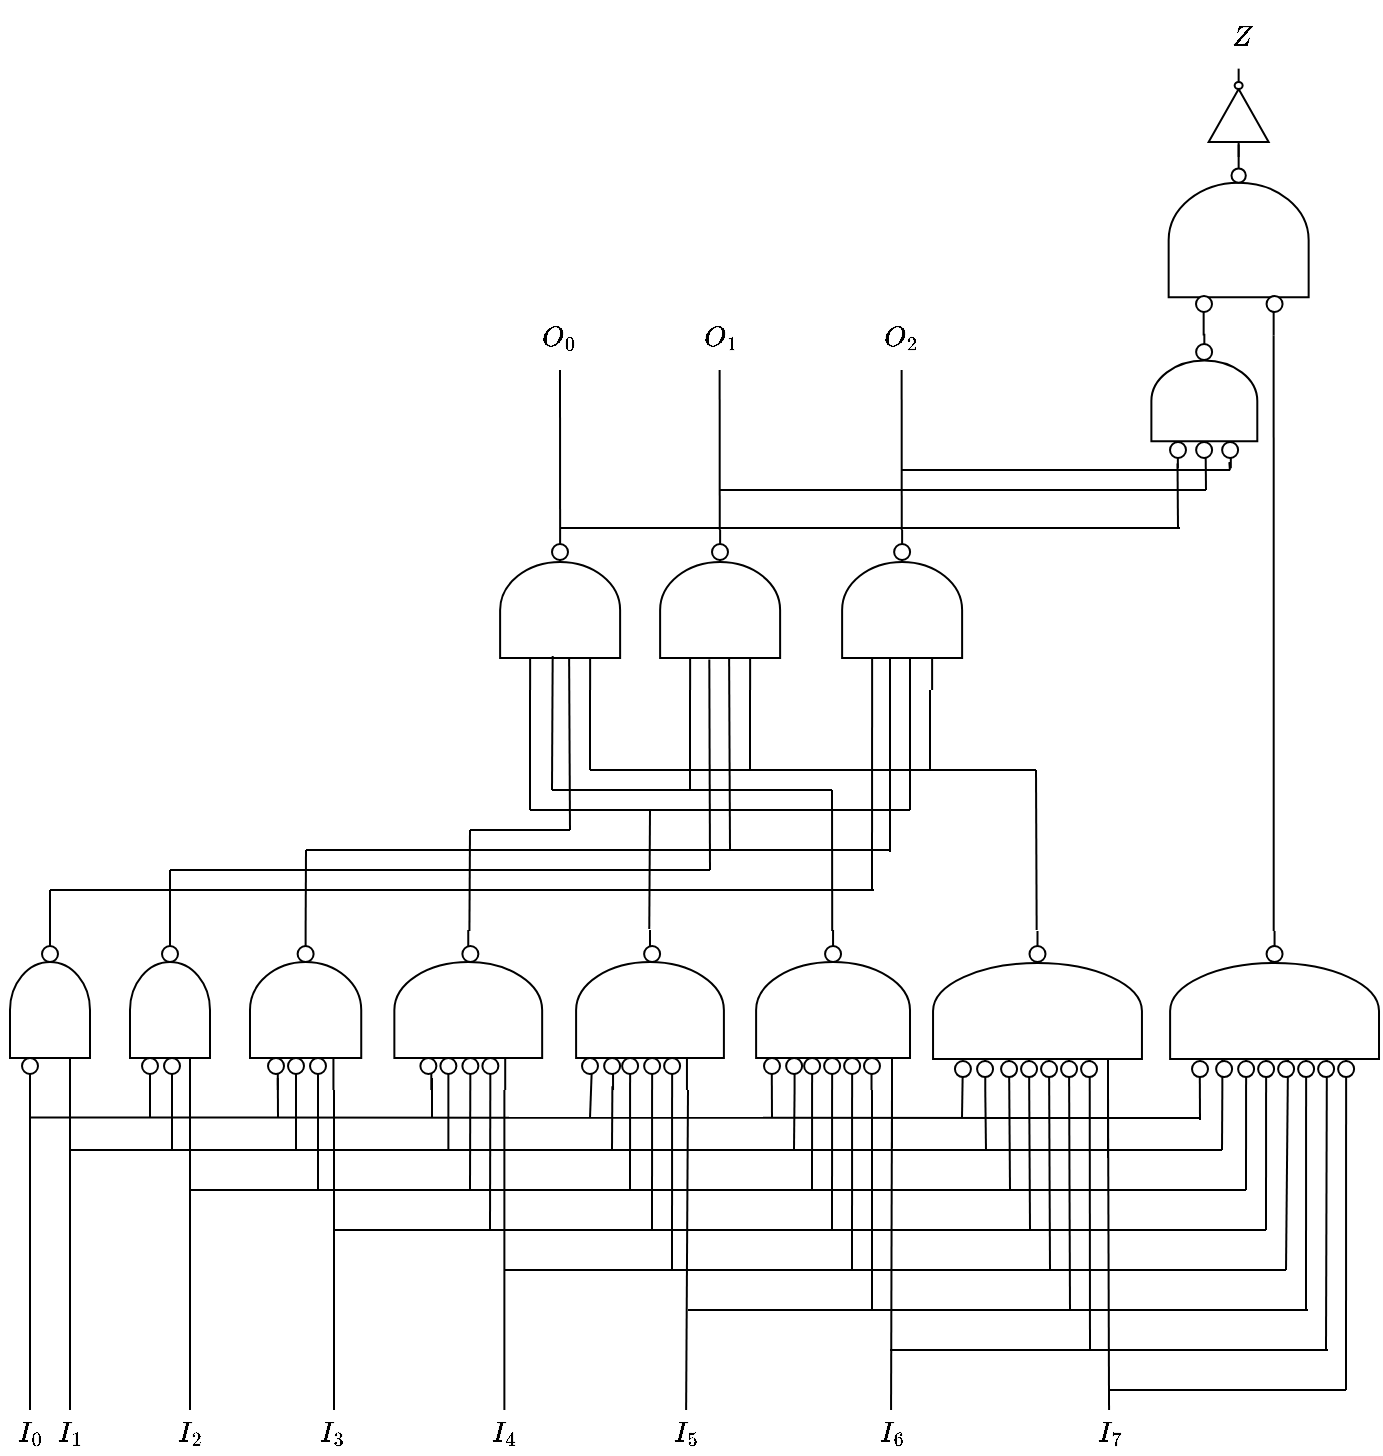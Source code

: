 <mxfile version="14.5.1" type="device"><diagram id="OCKm4vfuc3ZCcazz_TsT" name="Page-1"><mxGraphModel dx="1483" dy="867" grid="1" gridSize="10" guides="1" tooltips="1" connect="1" arrows="1" fold="1" page="1" pageScale="1" pageWidth="827" pageHeight="1169" math="1" shadow="0"><root><mxCell id="0"/><mxCell id="1" parent="0"/><mxCell id="G1hMqj4eUjtWx6aGF6_Q-2" value="" style="verticalLabelPosition=bottom;shadow=0;dashed=0;align=center;html=1;verticalAlign=top;shape=mxgraph.electrical.logic_gates.logic_gate;operation=and;fontSize=24;rotation=-90;" vertex="1" parent="1"><mxGeometry x="20" y="500" width="80" height="40" as="geometry"/></mxCell><mxCell id="G1hMqj4eUjtWx6aGF6_Q-3" value="" style="verticalLabelPosition=bottom;shadow=0;dashed=0;align=center;html=1;verticalAlign=top;shape=mxgraph.electrical.logic_gates.inverting_contact;fontSize=24;" vertex="1" parent="1"><mxGeometry x="45" y="543" width="10" height="10" as="geometry"/></mxCell><mxCell id="G1hMqj4eUjtWx6aGF6_Q-5" value="" style="verticalLabelPosition=bottom;shadow=0;dashed=0;align=center;html=1;verticalAlign=top;shape=mxgraph.electrical.logic_gates.logic_gate;operation=and;fontSize=24;rotation=-90;" vertex="1" parent="1"><mxGeometry x="80" y="500" width="80" height="40" as="geometry"/></mxCell><mxCell id="G1hMqj4eUjtWx6aGF6_Q-6" value="" style="verticalLabelPosition=bottom;shadow=0;dashed=0;align=center;html=1;verticalAlign=top;shape=mxgraph.electrical.logic_gates.inverting_contact;fontSize=24;" vertex="1" parent="1"><mxGeometry x="105" y="543" width="10" height="10" as="geometry"/></mxCell><mxCell id="G1hMqj4eUjtWx6aGF6_Q-9" value="" style="verticalLabelPosition=bottom;shadow=0;dashed=0;align=center;html=1;verticalAlign=top;shape=mxgraph.electrical.logic_gates.logic_gate;operation=and;fontSize=24;rotation=-90;" vertex="1" parent="1"><mxGeometry x="147.81" y="492.19" width="80" height="55.62" as="geometry"/></mxCell><mxCell id="G1hMqj4eUjtWx6aGF6_Q-10" value="" style="verticalLabelPosition=bottom;shadow=0;dashed=0;align=center;html=1;verticalAlign=top;shape=mxgraph.electrical.logic_gates.inverting_contact;fontSize=24;" vertex="1" parent="1"><mxGeometry x="168" y="543" width="10" height="10" as="geometry"/></mxCell><mxCell id="G1hMqj4eUjtWx6aGF6_Q-11" value="" style="group" vertex="1" connectable="0" parent="1"><mxGeometry x="116" y="543" width="10" height="47" as="geometry"/></mxCell><mxCell id="G1hMqj4eUjtWx6aGF6_Q-7" value="" style="endArrow=none;html=1;fontSize=24;entryX=0.181;entryY=0.525;entryDx=0;entryDy=0;entryPerimeter=0;" edge="1" parent="G1hMqj4eUjtWx6aGF6_Q-11"><mxGeometry width="50" height="50" relative="1" as="geometry"><mxPoint x="5" y="47" as="sourcePoint"/><mxPoint x="5.0" y="0.52" as="targetPoint"/></mxGeometry></mxCell><mxCell id="G1hMqj4eUjtWx6aGF6_Q-8" value="" style="verticalLabelPosition=bottom;shadow=0;dashed=0;align=center;html=1;verticalAlign=top;shape=mxgraph.electrical.logic_gates.inverting_contact;fontSize=24;" vertex="1" parent="G1hMqj4eUjtWx6aGF6_Q-11"><mxGeometry width="10" height="10" as="geometry"/></mxCell><mxCell id="G1hMqj4eUjtWx6aGF6_Q-12" value="" style="group" vertex="1" connectable="0" parent="1"><mxGeometry x="178" y="543" width="10" height="47" as="geometry"/></mxCell><mxCell id="G1hMqj4eUjtWx6aGF6_Q-13" value="" style="endArrow=none;html=1;fontSize=24;entryX=0.181;entryY=0.525;entryDx=0;entryDy=0;entryPerimeter=0;" edge="1" parent="G1hMqj4eUjtWx6aGF6_Q-12"><mxGeometry width="50" height="50" relative="1" as="geometry"><mxPoint x="5" y="47" as="sourcePoint"/><mxPoint x="5.0" y="0.52" as="targetPoint"/></mxGeometry></mxCell><mxCell id="G1hMqj4eUjtWx6aGF6_Q-14" value="" style="verticalLabelPosition=bottom;shadow=0;dashed=0;align=center;html=1;verticalAlign=top;shape=mxgraph.electrical.logic_gates.inverting_contact;fontSize=24;" vertex="1" parent="G1hMqj4eUjtWx6aGF6_Q-12"><mxGeometry width="10" height="10" as="geometry"/></mxCell><mxCell id="G1hMqj4eUjtWx6aGF6_Q-18" value="" style="verticalLabelPosition=bottom;shadow=0;dashed=0;align=center;html=1;verticalAlign=top;shape=mxgraph.electrical.logic_gates.logic_gate;operation=and;fontSize=24;rotation=-90;" vertex="1" parent="1"><mxGeometry x="229.13" y="483.05" width="80" height="73.9" as="geometry"/></mxCell><mxCell id="G1hMqj4eUjtWx6aGF6_Q-19" value="" style="verticalLabelPosition=bottom;shadow=0;dashed=0;align=center;html=1;verticalAlign=top;shape=mxgraph.electrical.logic_gates.inverting_contact;fontSize=24;" vertex="1" parent="1"><mxGeometry x="244.19" y="543" width="10" height="10" as="geometry"/></mxCell><mxCell id="G1hMqj4eUjtWx6aGF6_Q-20" value="" style="group" vertex="1" connectable="0" parent="1"><mxGeometry x="254.19" y="543" width="10" height="47" as="geometry"/></mxCell><mxCell id="G1hMqj4eUjtWx6aGF6_Q-21" value="" style="endArrow=none;html=1;fontSize=24;entryX=0.181;entryY=0.525;entryDx=0;entryDy=0;entryPerimeter=0;" edge="1" parent="G1hMqj4eUjtWx6aGF6_Q-20"><mxGeometry width="50" height="50" relative="1" as="geometry"><mxPoint x="5" y="47" as="sourcePoint"/><mxPoint x="5.0" y="0.52" as="targetPoint"/></mxGeometry></mxCell><mxCell id="G1hMqj4eUjtWx6aGF6_Q-22" value="" style="verticalLabelPosition=bottom;shadow=0;dashed=0;align=center;html=1;verticalAlign=top;shape=mxgraph.electrical.logic_gates.inverting_contact;fontSize=24;" vertex="1" parent="G1hMqj4eUjtWx6aGF6_Q-20"><mxGeometry width="10" height="10" as="geometry"/></mxCell><mxCell id="G1hMqj4eUjtWx6aGF6_Q-29" value="" style="verticalLabelPosition=bottom;shadow=0;dashed=0;align=center;html=1;verticalAlign=top;shape=mxgraph.electrical.logic_gates.logic_gate;operation=and;fontSize=24;rotation=-90;" vertex="1" parent="1"><mxGeometry x="320" y="483.05" width="80" height="73.9" as="geometry"/></mxCell><mxCell id="G1hMqj4eUjtWx6aGF6_Q-30" value="" style="verticalLabelPosition=bottom;shadow=0;dashed=0;align=center;html=1;verticalAlign=top;shape=mxgraph.electrical.logic_gates.inverting_contact;fontSize=24;" vertex="1" parent="1"><mxGeometry x="336.06" y="543" width="10" height="10" as="geometry"/></mxCell><mxCell id="G1hMqj4eUjtWx6aGF6_Q-43" value="" style="verticalLabelPosition=bottom;shadow=0;dashed=0;align=center;html=1;verticalAlign=top;shape=mxgraph.electrical.logic_gates.logic_gate;operation=and;fontSize=24;rotation=-90;" vertex="1" parent="1"><mxGeometry x="411.53" y="481.52" width="80" height="76.95" as="geometry"/></mxCell><mxCell id="G1hMqj4eUjtWx6aGF6_Q-44" value="" style="verticalLabelPosition=bottom;shadow=0;dashed=0;align=center;html=1;verticalAlign=top;shape=mxgraph.electrical.logic_gates.inverting_contact;fontSize=24;" vertex="1" parent="1"><mxGeometry x="427.06" y="543" width="10" height="10" as="geometry"/></mxCell><mxCell id="G1hMqj4eUjtWx6aGF6_Q-57" value="" style="verticalLabelPosition=bottom;shadow=0;dashed=0;align=center;html=1;verticalAlign=top;shape=mxgraph.electrical.logic_gates.inverting_contact;fontSize=24;" vertex="1" parent="1"><mxGeometry x="466" y="543" width="10" height="10" as="geometry"/></mxCell><mxCell id="G1hMqj4eUjtWx6aGF6_Q-58" value="" style="endArrow=none;html=1;fontSize=24;entryX=0.181;entryY=0.883;entryDx=0;entryDy=0;entryPerimeter=0;" edge="1" parent="1"><mxGeometry width="50" height="50" relative="1" as="geometry"><mxPoint x="481" y="589" as="sourcePoint"/><mxPoint x="481.002" y="544.515" as="targetPoint"/></mxGeometry></mxCell><mxCell id="G1hMqj4eUjtWx6aGF6_Q-59" value="" style="verticalLabelPosition=bottom;shadow=0;dashed=0;align=center;html=1;verticalAlign=top;shape=mxgraph.electrical.logic_gates.logic_gate;operation=and;fontSize=24;rotation=-90;" vertex="1" parent="1"><mxGeometry x="513.75" y="468.3" width="80" height="104.45" as="geometry"/></mxCell><mxCell id="G1hMqj4eUjtWx6aGF6_Q-60" value="" style="verticalLabelPosition=bottom;shadow=0;dashed=0;align=center;html=1;verticalAlign=top;shape=mxgraph.electrical.logic_gates.inverting_contact;fontSize=24;" vertex="1" parent="1"><mxGeometry x="522.53" y="544.53" width="10" height="10" as="geometry"/></mxCell><mxCell id="G1hMqj4eUjtWx6aGF6_Q-78" value="" style="verticalLabelPosition=bottom;shadow=0;dashed=0;align=center;html=1;verticalAlign=top;shape=mxgraph.electrical.logic_gates.inverting_contact;fontSize=24;" vertex="1" parent="1"><mxGeometry x="574.53" y="544.53" width="10" height="10" as="geometry"/></mxCell><mxCell id="G1hMqj4eUjtWx6aGF6_Q-80" value="" style="endArrow=none;html=1;fontSize=24;" edge="1" parent="1"><mxGeometry width="50" height="50" relative="1" as="geometry"><mxPoint x="589" y="594" as="sourcePoint"/><mxPoint x="589" y="545" as="targetPoint"/></mxGeometry></mxCell><mxCell id="G1hMqj4eUjtWx6aGF6_Q-81" value="" style="verticalLabelPosition=bottom;shadow=0;dashed=0;align=center;html=1;verticalAlign=top;shape=mxgraph.electrical.logic_gates.logic_gate;operation=and;fontSize=24;rotation=-90;" vertex="1" parent="1"><mxGeometry x="632.28" y="468.3" width="80" height="104.45" as="geometry"/></mxCell><mxCell id="G1hMqj4eUjtWx6aGF6_Q-82" value="" style="verticalLabelPosition=bottom;shadow=0;dashed=0;align=center;html=1;verticalAlign=top;shape=mxgraph.electrical.logic_gates.inverting_contact;fontSize=24;" vertex="1" parent="1"><mxGeometry x="642.06" y="544.53" width="10" height="10" as="geometry"/></mxCell><mxCell id="G1hMqj4eUjtWx6aGF6_Q-98" value="" style="verticalLabelPosition=bottom;shadow=0;dashed=0;align=center;html=1;verticalAlign=top;shape=mxgraph.electrical.logic_gates.inverting_contact;fontSize=24;" vertex="1" parent="1"><mxGeometry x="693.06" y="544.53" width="10" height="10" as="geometry"/></mxCell><mxCell id="G1hMqj4eUjtWx6aGF6_Q-103" value="" style="endArrow=none;html=1;fontSize=24;entryX=0;entryY=0.25;entryDx=0;entryDy=0;entryPerimeter=0;" edge="1" parent="1" target="G1hMqj4eUjtWx6aGF6_Q-2"><mxGeometry width="50" height="50" relative="1" as="geometry"><mxPoint x="50" y="720" as="sourcePoint"/><mxPoint x="440" y="650" as="targetPoint"/></mxGeometry></mxCell><mxCell id="G1hMqj4eUjtWx6aGF6_Q-104" value="&lt;font style=&quot;font-size: 12px&quot;&gt;`I_0`&lt;/font&gt;" style="text;html=1;strokeColor=none;fillColor=none;align=center;verticalAlign=middle;whiteSpace=wrap;rounded=0;fontSize=24;" vertex="1" parent="1"><mxGeometry x="35" y="720" width="30" height="15" as="geometry"/></mxCell><mxCell id="G1hMqj4eUjtWx6aGF6_Q-110" value="" style="endArrow=none;html=1;fontSize=24;entryX=0;entryY=0.25;entryDx=0;entryDy=0;entryPerimeter=0;" edge="1" parent="1"><mxGeometry width="50" height="50" relative="1" as="geometry"><mxPoint x="70" y="720" as="sourcePoint"/><mxPoint x="70" y="560" as="targetPoint"/></mxGeometry></mxCell><mxCell id="G1hMqj4eUjtWx6aGF6_Q-111" value="&lt;font style=&quot;font-size: 12px&quot;&gt;`I_1`&lt;/font&gt;" style="text;html=1;strokeColor=none;fillColor=none;align=center;verticalAlign=middle;whiteSpace=wrap;rounded=0;fontSize=24;" vertex="1" parent="1"><mxGeometry x="55" y="720" width="30" height="15" as="geometry"/></mxCell><mxCell id="G1hMqj4eUjtWx6aGF6_Q-112" value="" style="endArrow=none;html=1;fontSize=24;entryX=0;entryY=0.25;entryDx=0;entryDy=0;entryPerimeter=0;" edge="1" parent="1"><mxGeometry width="50" height="50" relative="1" as="geometry"><mxPoint x="130" y="720" as="sourcePoint"/><mxPoint x="130" y="560" as="targetPoint"/></mxGeometry></mxCell><mxCell id="G1hMqj4eUjtWx6aGF6_Q-113" value="&lt;font style=&quot;font-size: 12px&quot;&gt;`I_2`&lt;/font&gt;" style="text;html=1;strokeColor=none;fillColor=none;align=center;verticalAlign=middle;whiteSpace=wrap;rounded=0;fontSize=24;" vertex="1" parent="1"><mxGeometry x="115" y="720" width="30" height="15" as="geometry"/></mxCell><mxCell id="G1hMqj4eUjtWx6aGF6_Q-114" value="" style="endArrow=none;html=1;fontSize=24;entryX=0;entryY=0.25;entryDx=0;entryDy=0;entryPerimeter=0;" edge="1" parent="1"><mxGeometry width="50" height="50" relative="1" as="geometry"><mxPoint x="202" y="720" as="sourcePoint"/><mxPoint x="202" y="560" as="targetPoint"/></mxGeometry></mxCell><mxCell id="G1hMqj4eUjtWx6aGF6_Q-115" value="&lt;font style=&quot;font-size: 12px&quot;&gt;`I_3`&lt;/font&gt;" style="text;html=1;strokeColor=none;fillColor=none;align=center;verticalAlign=middle;whiteSpace=wrap;rounded=0;fontSize=24;" vertex="1" parent="1"><mxGeometry x="186" y="720" width="30" height="15" as="geometry"/></mxCell><mxCell id="G1hMqj4eUjtWx6aGF6_Q-122" value="" style="endArrow=none;html=1;fontSize=24;entryX=0;entryY=0.25;entryDx=0;entryDy=0;entryPerimeter=0;" edge="1" parent="1"><mxGeometry width="50" height="50" relative="1" as="geometry"><mxPoint x="287.19" y="720" as="sourcePoint"/><mxPoint x="287.19" y="560" as="targetPoint"/></mxGeometry></mxCell><mxCell id="G1hMqj4eUjtWx6aGF6_Q-123" value="&lt;font style=&quot;font-size: 12px&quot;&gt;`I_4`&lt;/font&gt;" style="text;html=1;strokeColor=none;fillColor=none;align=center;verticalAlign=middle;whiteSpace=wrap;rounded=0;fontSize=24;" vertex="1" parent="1"><mxGeometry x="272.19" y="720" width="30" height="15" as="geometry"/></mxCell><mxCell id="G1hMqj4eUjtWx6aGF6_Q-126" value="" style="endArrow=none;html=1;fontSize=24;entryX=0;entryY=0.25;entryDx=0;entryDy=0;entryPerimeter=0;" edge="1" parent="1"><mxGeometry width="50" height="50" relative="1" as="geometry"><mxPoint x="378.06" y="720" as="sourcePoint"/><mxPoint x="379" y="560" as="targetPoint"/></mxGeometry></mxCell><mxCell id="G1hMqj4eUjtWx6aGF6_Q-127" value="&lt;font style=&quot;font-size: 12px&quot;&gt;`I_5`&lt;/font&gt;" style="text;html=1;strokeColor=none;fillColor=none;align=center;verticalAlign=middle;whiteSpace=wrap;rounded=0;fontSize=24;" vertex="1" parent="1"><mxGeometry x="363.06" y="720" width="30" height="15" as="geometry"/></mxCell><mxCell id="G1hMqj4eUjtWx6aGF6_Q-128" value="" style="endArrow=none;html=1;fontSize=24;entryX=0;entryY=0.25;entryDx=0;entryDy=0;entryPerimeter=0;" edge="1" parent="1"><mxGeometry width="50" height="50" relative="1" as="geometry"><mxPoint x="480.53" y="720" as="sourcePoint"/><mxPoint x="481" y="560" as="targetPoint"/></mxGeometry></mxCell><mxCell id="G1hMqj4eUjtWx6aGF6_Q-129" value="&lt;font style=&quot;font-size: 12px&quot;&gt;`I_6`&lt;/font&gt;" style="text;html=1;strokeColor=none;fillColor=none;align=center;verticalAlign=middle;whiteSpace=wrap;rounded=0;fontSize=24;" vertex="1" parent="1"><mxGeometry x="465.53" y="720" width="30" height="15" as="geometry"/></mxCell><mxCell id="G1hMqj4eUjtWx6aGF6_Q-130" value="" style="endArrow=none;html=1;fontSize=24;entryX=0;entryY=0.25;entryDx=0;entryDy=0;entryPerimeter=0;" edge="1" parent="1"><mxGeometry width="50" height="50" relative="1" as="geometry"><mxPoint x="589.53" y="720" as="sourcePoint"/><mxPoint x="589" y="560" as="targetPoint"/></mxGeometry></mxCell><mxCell id="G1hMqj4eUjtWx6aGF6_Q-131" value="&lt;font style=&quot;font-size: 12px&quot;&gt;`I_7`&lt;/font&gt;" style="text;html=1;strokeColor=none;fillColor=none;align=center;verticalAlign=middle;whiteSpace=wrap;rounded=0;fontSize=24;" vertex="1" parent="1"><mxGeometry x="574.53" y="720" width="30" height="15" as="geometry"/></mxCell><mxCell id="G1hMqj4eUjtWx6aGF6_Q-134" value="" style="endArrow=none;html=1;fontSize=24;" edge="1" parent="1"><mxGeometry width="50" height="50" relative="1" as="geometry"><mxPoint x="50" y="573.75" as="sourcePoint"/><mxPoint x="635" y="574" as="targetPoint"/></mxGeometry></mxCell><mxCell id="G1hMqj4eUjtWx6aGF6_Q-136" value="" style="endArrow=none;html=1;fontSize=24;entryX=0;entryY=0.25;entryDx=0;entryDy=0;entryPerimeter=0;" edge="1" parent="1"><mxGeometry width="50" height="50" relative="1" as="geometry"><mxPoint x="110" y="574" as="sourcePoint"/><mxPoint x="110" y="554" as="targetPoint"/></mxGeometry></mxCell><mxCell id="G1hMqj4eUjtWx6aGF6_Q-137" value="" style="endArrow=none;html=1;fontSize=24;entryX=0;entryY=0.25;entryDx=0;entryDy=0;entryPerimeter=0;" edge="1" parent="1"><mxGeometry width="50" height="50" relative="1" as="geometry"><mxPoint x="174" y="574" as="sourcePoint"/><mxPoint x="173.905" y="554" as="targetPoint"/></mxGeometry></mxCell><mxCell id="G1hMqj4eUjtWx6aGF6_Q-139" value="" style="endArrow=none;html=1;fontSize=24;" edge="1" parent="1"><mxGeometry width="50" height="50" relative="1" as="geometry"><mxPoint x="251" y="574" as="sourcePoint"/><mxPoint x="251" y="554" as="targetPoint"/></mxGeometry></mxCell><mxCell id="G1hMqj4eUjtWx6aGF6_Q-41" value="" style="endArrow=none;html=1;fontSize=24;entryX=0.611;entryY=0.206;entryDx=0;entryDy=0;entryPerimeter=0;" edge="1" parent="1"><mxGeometry x="325" y="527" width="50" height="50" as="geometry"><mxPoint x="330" y="574" as="sourcePoint"/><mxPoint x="331.11" y="544.06" as="targetPoint"/></mxGeometry></mxCell><mxCell id="G1hMqj4eUjtWx6aGF6_Q-42" value="" style="verticalLabelPosition=bottom;shadow=0;dashed=0;align=center;html=1;verticalAlign=top;shape=mxgraph.electrical.logic_gates.inverting_contact;fontSize=24;" vertex="1" parent="1"><mxGeometry x="325" y="543" width="10" height="10" as="geometry"/></mxCell><mxCell id="G1hMqj4eUjtWx6aGF6_Q-55" value="" style="endArrow=none;html=1;fontSize=24;entryX=0.489;entryY=0.806;entryDx=0;entryDy=0;entryPerimeter=0;" edge="1" parent="1" target="G1hMqj4eUjtWx6aGF6_Q-56"><mxGeometry x="416" y="537" width="50" height="50" as="geometry"><mxPoint x="421" y="574" as="sourcePoint"/><mxPoint x="421.0" y="537.52" as="targetPoint"/></mxGeometry></mxCell><mxCell id="G1hMqj4eUjtWx6aGF6_Q-56" value="" style="verticalLabelPosition=bottom;shadow=0;dashed=0;align=center;html=1;verticalAlign=top;shape=mxgraph.electrical.logic_gates.inverting_contact;fontSize=24;" vertex="1" parent="1"><mxGeometry x="416" y="543" width="10" height="10" as="geometry"/></mxCell><mxCell id="G1hMqj4eUjtWx6aGF6_Q-71" value="" style="endArrow=none;html=1;fontSize=24;" edge="1" parent="1"><mxGeometry x="511.47" y="538.53" width="50" height="50" as="geometry"><mxPoint x="516" y="574" as="sourcePoint"/><mxPoint x="516.393" y="548.53" as="targetPoint"/></mxGeometry></mxCell><mxCell id="G1hMqj4eUjtWx6aGF6_Q-72" value="" style="verticalLabelPosition=bottom;shadow=0;dashed=0;align=center;html=1;verticalAlign=top;shape=mxgraph.electrical.logic_gates.inverting_contact;fontSize=24;" vertex="1" parent="1"><mxGeometry x="511.47" y="544.53" width="10" height="10" as="geometry"/></mxCell><mxCell id="G1hMqj4eUjtWx6aGF6_Q-93" value="" style="endArrow=none;html=1;fontSize=24;entryX=0.489;entryY=0.897;entryDx=0;entryDy=0;entryPerimeter=0;" edge="1" parent="1"><mxGeometry x="630" y="539.53" width="50" height="50" as="geometry"><mxPoint x="635" y="575" as="sourcePoint"/><mxPoint x="634.89" y="548.5" as="targetPoint"/></mxGeometry></mxCell><mxCell id="G1hMqj4eUjtWx6aGF6_Q-94" value="" style="verticalLabelPosition=bottom;shadow=0;dashed=0;align=center;html=1;verticalAlign=top;shape=mxgraph.electrical.logic_gates.inverting_contact;fontSize=24;" vertex="1" parent="1"><mxGeometry x="630" y="544.53" width="10" height="10" as="geometry"/></mxCell><mxCell id="G1hMqj4eUjtWx6aGF6_Q-140" value="" style="endArrow=none;html=1;fontSize=24;" edge="1" parent="1"><mxGeometry width="50" height="50" relative="1" as="geometry"><mxPoint x="70" y="590" as="sourcePoint"/><mxPoint x="646" y="590" as="targetPoint"/></mxGeometry></mxCell><mxCell id="G1hMqj4eUjtWx6aGF6_Q-141" value="" style="endArrow=none;html=1;fontSize=24;entryX=0.023;entryY=0.259;entryDx=0;entryDy=0;entryPerimeter=0;" edge="1" parent="1"><mxGeometry width="50" height="50" relative="1" as="geometry"><mxPoint x="341" y="590" as="sourcePoint"/><mxPoint x="341.19" y="558.16" as="targetPoint"/></mxGeometry></mxCell><mxCell id="G1hMqj4eUjtWx6aGF6_Q-142" value="" style="endArrow=none;html=1;fontSize=24;entryX=0;entryY=0.25;entryDx=0;entryDy=0;entryPerimeter=0;" edge="1" parent="1" target="G1hMqj4eUjtWx6aGF6_Q-43"><mxGeometry width="50" height="50" relative="1" as="geometry"><mxPoint x="432" y="590" as="sourcePoint"/><mxPoint x="440" y="560" as="targetPoint"/></mxGeometry></mxCell><mxCell id="G1hMqj4eUjtWx6aGF6_Q-143" value="" style="endArrow=none;html=1;fontSize=24;entryX=0;entryY=0.25;entryDx=0;entryDy=0;entryPerimeter=0;" edge="1" parent="1" target="G1hMqj4eUjtWx6aGF6_Q-59"><mxGeometry width="50" height="50" relative="1" as="geometry"><mxPoint x="528" y="590" as="sourcePoint"/><mxPoint x="530" y="570" as="targetPoint"/></mxGeometry></mxCell><mxCell id="G1hMqj4eUjtWx6aGF6_Q-144" value="" style="endArrow=none;html=1;fontSize=24;entryX=0;entryY=0.25;entryDx=0;entryDy=0;entryPerimeter=0;" edge="1" parent="1" target="G1hMqj4eUjtWx6aGF6_Q-81"><mxGeometry width="50" height="50" relative="1" as="geometry"><mxPoint x="646" y="590" as="sourcePoint"/><mxPoint x="640" y="560" as="targetPoint"/></mxGeometry></mxCell><mxCell id="G1hMqj4eUjtWx6aGF6_Q-145" value="" style="endArrow=none;html=1;fontSize=24;" edge="1" parent="1"><mxGeometry width="50" height="50" relative="1" as="geometry"><mxPoint x="130" y="610" as="sourcePoint"/><mxPoint x="658" y="610" as="targetPoint"/></mxGeometry></mxCell><mxCell id="G1hMqj4eUjtWx6aGF6_Q-16" value="" style="endArrow=none;html=1;fontSize=24;entryX=0.181;entryY=0.525;entryDx=0;entryDy=0;entryPerimeter=0;" edge="1" parent="1"><mxGeometry x="189" y="543" width="50" height="50" as="geometry"><mxPoint x="194" y="610" as="sourcePoint"/><mxPoint x="194.0" y="543.52" as="targetPoint"/></mxGeometry></mxCell><mxCell id="G1hMqj4eUjtWx6aGF6_Q-17" value="" style="verticalLabelPosition=bottom;shadow=0;dashed=0;align=center;html=1;verticalAlign=top;shape=mxgraph.electrical.logic_gates.inverting_contact;fontSize=24;" vertex="1" parent="1"><mxGeometry x="189" y="543" width="10" height="10" as="geometry"/></mxCell><mxCell id="G1hMqj4eUjtWx6aGF6_Q-24" value="" style="endArrow=none;html=1;fontSize=24;entryX=0.181;entryY=0.525;entryDx=0;entryDy=0;entryPerimeter=0;" edge="1" parent="1"><mxGeometry x="265.19" y="543" width="50" height="50" as="geometry"><mxPoint x="270" y="610" as="sourcePoint"/><mxPoint x="270.19" y="543.52" as="targetPoint"/></mxGeometry></mxCell><mxCell id="G1hMqj4eUjtWx6aGF6_Q-25" value="" style="verticalLabelPosition=bottom;shadow=0;dashed=0;align=center;html=1;verticalAlign=top;shape=mxgraph.electrical.logic_gates.inverting_contact;fontSize=24;" vertex="1" parent="1"><mxGeometry x="265.19" y="543" width="10" height="10" as="geometry"/></mxCell><mxCell id="G1hMqj4eUjtWx6aGF6_Q-32" value="" style="endArrow=none;html=1;fontSize=24;entryX=0.181;entryY=0.525;entryDx=0;entryDy=0;entryPerimeter=0;" edge="1" parent="1"><mxGeometry x="345.06" y="543" width="50" height="50" as="geometry"><mxPoint x="350" y="610" as="sourcePoint"/><mxPoint x="350.06" y="543.52" as="targetPoint"/></mxGeometry></mxCell><mxCell id="G1hMqj4eUjtWx6aGF6_Q-33" value="" style="verticalLabelPosition=bottom;shadow=0;dashed=0;align=center;html=1;verticalAlign=top;shape=mxgraph.electrical.logic_gates.inverting_contact;fontSize=24;" vertex="1" parent="1"><mxGeometry x="345.06" y="543" width="10" height="10" as="geometry"/></mxCell><mxCell id="G1hMqj4eUjtWx6aGF6_Q-46" value="" style="endArrow=none;html=1;fontSize=24;entryX=0.181;entryY=0.525;entryDx=0;entryDy=0;entryPerimeter=0;" edge="1" parent="1"><mxGeometry x="435.06" y="543" width="50" height="50" as="geometry"><mxPoint x="441" y="610" as="sourcePoint"/><mxPoint x="441.06" y="543.52" as="targetPoint"/></mxGeometry></mxCell><mxCell id="G1hMqj4eUjtWx6aGF6_Q-47" value="" style="verticalLabelPosition=bottom;shadow=0;dashed=0;align=center;html=1;verticalAlign=top;shape=mxgraph.electrical.logic_gates.inverting_contact;fontSize=24;" vertex="1" parent="1"><mxGeometry x="436.06" y="543" width="10" height="10" as="geometry"/></mxCell><mxCell id="G1hMqj4eUjtWx6aGF6_Q-62" value="" style="endArrow=none;html=1;fontSize=24;entryX=0.181;entryY=0.525;entryDx=0;entryDy=0;entryPerimeter=0;" edge="1" parent="1"><mxGeometry x="533.53" y="544.53" width="50" height="50" as="geometry"><mxPoint x="540" y="610" as="sourcePoint"/><mxPoint x="539.53" y="545.05" as="targetPoint"/></mxGeometry></mxCell><mxCell id="G1hMqj4eUjtWx6aGF6_Q-63" value="" style="verticalLabelPosition=bottom;shadow=0;dashed=0;align=center;html=1;verticalAlign=top;shape=mxgraph.electrical.logic_gates.inverting_contact;fontSize=24;" vertex="1" parent="1"><mxGeometry x="534.53" y="544.53" width="10" height="10" as="geometry"/></mxCell><mxCell id="G1hMqj4eUjtWx6aGF6_Q-84" value="" style="endArrow=none;html=1;fontSize=24;entryX=0.181;entryY=0.525;entryDx=0;entryDy=0;entryPerimeter=0;" edge="1" parent="1"><mxGeometry x="652.06" y="544.53" width="50" height="50" as="geometry"><mxPoint x="658" y="610" as="sourcePoint"/><mxPoint x="658.06" y="545.05" as="targetPoint"/></mxGeometry></mxCell><mxCell id="G1hMqj4eUjtWx6aGF6_Q-85" value="" style="verticalLabelPosition=bottom;shadow=0;dashed=0;align=center;html=1;verticalAlign=top;shape=mxgraph.electrical.logic_gates.inverting_contact;fontSize=24;" vertex="1" parent="1"><mxGeometry x="653.06" y="544.53" width="10" height="10" as="geometry"/></mxCell><mxCell id="G1hMqj4eUjtWx6aGF6_Q-146" value="" style="endArrow=none;html=1;fontSize=24;" edge="1" parent="1"><mxGeometry width="50" height="50" relative="1" as="geometry"><mxPoint x="202" y="630" as="sourcePoint"/><mxPoint x="668" y="630" as="targetPoint"/></mxGeometry></mxCell><mxCell id="G1hMqj4eUjtWx6aGF6_Q-27" value="" style="endArrow=none;html=1;fontSize=24;entryX=0.181;entryY=0.525;entryDx=0;entryDy=0;entryPerimeter=0;" edge="1" parent="1"><mxGeometry x="275.19" y="543" width="50" height="50" as="geometry"><mxPoint x="280" y="630" as="sourcePoint"/><mxPoint x="280.19" y="543.52" as="targetPoint"/></mxGeometry></mxCell><mxCell id="G1hMqj4eUjtWx6aGF6_Q-28" value="" style="verticalLabelPosition=bottom;shadow=0;dashed=0;align=center;html=1;verticalAlign=top;shape=mxgraph.electrical.logic_gates.inverting_contact;fontSize=24;" vertex="1" parent="1"><mxGeometry x="275.19" y="543" width="10" height="10" as="geometry"/></mxCell><mxCell id="G1hMqj4eUjtWx6aGF6_Q-35" value="" style="endArrow=none;html=1;fontSize=24;entryX=0.181;entryY=0.525;entryDx=0;entryDy=0;entryPerimeter=0;" edge="1" parent="1"><mxGeometry x="356.06" y="543" width="50" height="50" as="geometry"><mxPoint x="361" y="630" as="sourcePoint"/><mxPoint x="361.06" y="543.52" as="targetPoint"/></mxGeometry></mxCell><mxCell id="G1hMqj4eUjtWx6aGF6_Q-36" value="" style="verticalLabelPosition=bottom;shadow=0;dashed=0;align=center;html=1;verticalAlign=top;shape=mxgraph.electrical.logic_gates.inverting_contact;fontSize=24;" vertex="1" parent="1"><mxGeometry x="356.06" y="543" width="10" height="10" as="geometry"/></mxCell><mxCell id="G1hMqj4eUjtWx6aGF6_Q-49" value="" style="endArrow=none;html=1;fontSize=24;entryX=0.181;entryY=0.525;entryDx=0;entryDy=0;entryPerimeter=0;" edge="1" parent="1"><mxGeometry x="446.06" y="543" width="50" height="50" as="geometry"><mxPoint x="451" y="630" as="sourcePoint"/><mxPoint x="451.06" y="543.52" as="targetPoint"/></mxGeometry></mxCell><mxCell id="G1hMqj4eUjtWx6aGF6_Q-50" value="" style="verticalLabelPosition=bottom;shadow=0;dashed=0;align=center;html=1;verticalAlign=top;shape=mxgraph.electrical.logic_gates.inverting_contact;fontSize=24;" vertex="1" parent="1"><mxGeometry x="446.06" y="543" width="10" height="10" as="geometry"/></mxCell><mxCell id="G1hMqj4eUjtWx6aGF6_Q-65" value="" style="endArrow=none;html=1;fontSize=24;entryX=0.181;entryY=0.525;entryDx=0;entryDy=0;entryPerimeter=0;" edge="1" parent="1"><mxGeometry x="544.53" y="544.53" width="50" height="50" as="geometry"><mxPoint x="550" y="630" as="sourcePoint"/><mxPoint x="549.53" y="545.05" as="targetPoint"/></mxGeometry></mxCell><mxCell id="G1hMqj4eUjtWx6aGF6_Q-66" value="" style="verticalLabelPosition=bottom;shadow=0;dashed=0;align=center;html=1;verticalAlign=top;shape=mxgraph.electrical.logic_gates.inverting_contact;fontSize=24;" vertex="1" parent="1"><mxGeometry x="544.53" y="544.53" width="10" height="10" as="geometry"/></mxCell><mxCell id="G1hMqj4eUjtWx6aGF6_Q-87" value="" style="endArrow=none;html=1;fontSize=24;entryX=0.181;entryY=0.525;entryDx=0;entryDy=0;entryPerimeter=0;" edge="1" parent="1"><mxGeometry x="663.06" y="544.53" width="50" height="50" as="geometry"><mxPoint x="668" y="630" as="sourcePoint"/><mxPoint x="668.06" y="545.05" as="targetPoint"/></mxGeometry></mxCell><mxCell id="G1hMqj4eUjtWx6aGF6_Q-88" value="" style="verticalLabelPosition=bottom;shadow=0;dashed=0;align=center;html=1;verticalAlign=top;shape=mxgraph.electrical.logic_gates.inverting_contact;fontSize=24;" vertex="1" parent="1"><mxGeometry x="663.06" y="544.53" width="10" height="10" as="geometry"/></mxCell><mxCell id="G1hMqj4eUjtWx6aGF6_Q-147" value="" style="endArrow=none;html=1;fontSize=24;" edge="1" parent="1"><mxGeometry width="50" height="50" relative="1" as="geometry"><mxPoint x="287" y="650" as="sourcePoint"/><mxPoint x="678" y="650" as="targetPoint"/></mxGeometry></mxCell><mxCell id="G1hMqj4eUjtWx6aGF6_Q-38" value="" style="endArrow=none;html=1;fontSize=24;entryX=0.181;entryY=0.525;entryDx=0;entryDy=0;entryPerimeter=0;" edge="1" parent="1"><mxGeometry x="366.06" y="543" width="50" height="50" as="geometry"><mxPoint x="371" y="650" as="sourcePoint"/><mxPoint x="371.06" y="543.52" as="targetPoint"/></mxGeometry></mxCell><mxCell id="G1hMqj4eUjtWx6aGF6_Q-39" value="" style="verticalLabelPosition=bottom;shadow=0;dashed=0;align=center;html=1;verticalAlign=top;shape=mxgraph.electrical.logic_gates.inverting_contact;fontSize=24;" vertex="1" parent="1"><mxGeometry x="366.06" y="543" width="10" height="10" as="geometry"/></mxCell><mxCell id="G1hMqj4eUjtWx6aGF6_Q-52" value="" style="endArrow=none;html=1;fontSize=24;entryX=0.181;entryY=0.525;entryDx=0;entryDy=0;entryPerimeter=0;" edge="1" parent="1"><mxGeometry x="456.06" y="543" width="50" height="50" as="geometry"><mxPoint x="461" y="650" as="sourcePoint"/><mxPoint x="461.06" y="543.52" as="targetPoint"/></mxGeometry></mxCell><mxCell id="G1hMqj4eUjtWx6aGF6_Q-53" value="" style="verticalLabelPosition=bottom;shadow=0;dashed=0;align=center;html=1;verticalAlign=top;shape=mxgraph.electrical.logic_gates.inverting_contact;fontSize=24;" vertex="1" parent="1"><mxGeometry x="456.06" y="543" width="10" height="10" as="geometry"/></mxCell><mxCell id="G1hMqj4eUjtWx6aGF6_Q-68" value="" style="endArrow=none;html=1;fontSize=24;entryX=0.181;entryY=0.525;entryDx=0;entryDy=0;entryPerimeter=0;" edge="1" parent="1"><mxGeometry x="554.53" y="544.53" width="50" height="50" as="geometry"><mxPoint x="560" y="650" as="sourcePoint"/><mxPoint x="559.53" y="545.05" as="targetPoint"/></mxGeometry></mxCell><mxCell id="G1hMqj4eUjtWx6aGF6_Q-69" value="" style="verticalLabelPosition=bottom;shadow=0;dashed=0;align=center;html=1;verticalAlign=top;shape=mxgraph.electrical.logic_gates.inverting_contact;fontSize=24;" vertex="1" parent="1"><mxGeometry x="554.53" y="544.53" width="10" height="10" as="geometry"/></mxCell><mxCell id="G1hMqj4eUjtWx6aGF6_Q-90" value="" style="endArrow=none;html=1;fontSize=24;entryX=0.181;entryY=0.525;entryDx=0;entryDy=0;entryPerimeter=0;" edge="1" parent="1"><mxGeometry x="673.06" y="544.53" width="50" height="50" as="geometry"><mxPoint x="678" y="650" as="sourcePoint"/><mxPoint x="679" y="545.05" as="targetPoint"/></mxGeometry></mxCell><mxCell id="G1hMqj4eUjtWx6aGF6_Q-91" value="" style="verticalLabelPosition=bottom;shadow=0;dashed=0;align=center;html=1;verticalAlign=top;shape=mxgraph.electrical.logic_gates.inverting_contact;fontSize=24;" vertex="1" parent="1"><mxGeometry x="673.06" y="544.53" width="10" height="10" as="geometry"/></mxCell><mxCell id="G1hMqj4eUjtWx6aGF6_Q-148" value="" style="endArrow=none;html=1;fontSize=24;" edge="1" parent="1"><mxGeometry width="50" height="50" relative="1" as="geometry"><mxPoint x="379" y="670" as="sourcePoint"/><mxPoint x="689" y="670" as="targetPoint"/></mxGeometry></mxCell><mxCell id="G1hMqj4eUjtWx6aGF6_Q-149" value="" style="endArrow=none;html=1;fontSize=24;" edge="1" parent="1"><mxGeometry width="50" height="50" relative="1" as="geometry"><mxPoint x="471" y="670" as="sourcePoint"/><mxPoint x="471" y="560" as="targetPoint"/></mxGeometry></mxCell><mxCell id="G1hMqj4eUjtWx6aGF6_Q-76" value="" style="endArrow=none;html=1;fontSize=24;entryX=0.181;entryY=0.525;entryDx=0;entryDy=0;entryPerimeter=0;" edge="1" parent="1"><mxGeometry x="564.53" y="544.53" width="50" height="50" as="geometry"><mxPoint x="570" y="670" as="sourcePoint"/><mxPoint x="569.53" y="545.05" as="targetPoint"/></mxGeometry></mxCell><mxCell id="G1hMqj4eUjtWx6aGF6_Q-77" value="" style="verticalLabelPosition=bottom;shadow=0;dashed=0;align=center;html=1;verticalAlign=top;shape=mxgraph.electrical.logic_gates.inverting_contact;fontSize=24;" vertex="1" parent="1"><mxGeometry x="564.53" y="544.53" width="10" height="10" as="geometry"/></mxCell><mxCell id="G1hMqj4eUjtWx6aGF6_Q-96" value="" style="endArrow=none;html=1;fontSize=24;entryX=0.181;entryY=0.525;entryDx=0;entryDy=0;entryPerimeter=0;" edge="1" parent="1"><mxGeometry x="683.06" y="544.53" width="50" height="50" as="geometry"><mxPoint x="688" y="670" as="sourcePoint"/><mxPoint x="688.06" y="545.05" as="targetPoint"/></mxGeometry></mxCell><mxCell id="G1hMqj4eUjtWx6aGF6_Q-97" value="" style="verticalLabelPosition=bottom;shadow=0;dashed=0;align=center;html=1;verticalAlign=top;shape=mxgraph.electrical.logic_gates.inverting_contact;fontSize=24;" vertex="1" parent="1"><mxGeometry x="683.06" y="544.53" width="10" height="10" as="geometry"/></mxCell><mxCell id="G1hMqj4eUjtWx6aGF6_Q-150" value="" style="endArrow=none;html=1;fontSize=24;" edge="1" parent="1"><mxGeometry width="50" height="50" relative="1" as="geometry"><mxPoint x="480" y="690" as="sourcePoint"/><mxPoint x="699" y="690" as="targetPoint"/></mxGeometry></mxCell><mxCell id="G1hMqj4eUjtWx6aGF6_Q-151" value="" style="endArrow=none;html=1;fontSize=24;entryX=0;entryY=0.75;entryDx=0;entryDy=0;entryPerimeter=0;" edge="1" parent="1" target="G1hMqj4eUjtWx6aGF6_Q-59"><mxGeometry width="50" height="50" relative="1" as="geometry"><mxPoint x="580" y="690" as="sourcePoint"/><mxPoint x="620" y="560" as="targetPoint"/></mxGeometry></mxCell><mxCell id="G1hMqj4eUjtWx6aGF6_Q-152" value="" style="endArrow=none;html=1;fontSize=24;entryX=0;entryY=0.75;entryDx=0;entryDy=0;entryPerimeter=0;" edge="1" parent="1" target="G1hMqj4eUjtWx6aGF6_Q-81"><mxGeometry width="50" height="50" relative="1" as="geometry"><mxPoint x="698" y="690" as="sourcePoint"/><mxPoint x="700" y="580" as="targetPoint"/></mxGeometry></mxCell><mxCell id="G1hMqj4eUjtWx6aGF6_Q-153" value="" style="endArrow=none;html=1;fontSize=24;" edge="1" parent="1"><mxGeometry width="50" height="50" relative="1" as="geometry"><mxPoint x="590" y="710" as="sourcePoint"/><mxPoint x="708" y="710" as="targetPoint"/></mxGeometry></mxCell><mxCell id="G1hMqj4eUjtWx6aGF6_Q-101" value="" style="endArrow=none;html=1;fontSize=24;entryX=0.181;entryY=0.525;entryDx=0;entryDy=0;entryPerimeter=0;" edge="1" parent="1"><mxGeometry x="703.06" y="544.53" width="50" height="50" as="geometry"><mxPoint x="708" y="710" as="sourcePoint"/><mxPoint x="708.06" y="545.05" as="targetPoint"/></mxGeometry></mxCell><mxCell id="G1hMqj4eUjtWx6aGF6_Q-102" value="" style="verticalLabelPosition=bottom;shadow=0;dashed=0;align=center;html=1;verticalAlign=top;shape=mxgraph.electrical.logic_gates.inverting_contact;fontSize=24;" vertex="1" parent="1"><mxGeometry x="703.06" y="544.53" width="10" height="10" as="geometry"/></mxCell><mxCell id="G1hMqj4eUjtWx6aGF6_Q-155" value="" style="verticalLabelPosition=bottom;shadow=0;dashed=0;align=center;html=1;verticalAlign=top;shape=mxgraph.electrical.logic_gates.inverting_contact;fontSize=24;" vertex="1" parent="1"><mxGeometry x="55" y="487" width="10" height="10" as="geometry"/></mxCell><mxCell id="G1hMqj4eUjtWx6aGF6_Q-156" value="" style="verticalLabelPosition=bottom;shadow=0;dashed=0;align=center;html=1;verticalAlign=top;shape=mxgraph.electrical.logic_gates.inverting_contact;fontSize=24;" vertex="1" parent="1"><mxGeometry x="115" y="487" width="10" height="10" as="geometry"/></mxCell><mxCell id="G1hMqj4eUjtWx6aGF6_Q-157" value="" style="verticalLabelPosition=bottom;shadow=0;dashed=0;align=center;html=1;verticalAlign=top;shape=mxgraph.electrical.logic_gates.inverting_contact;fontSize=24;" vertex="1" parent="1"><mxGeometry x="182.81" y="487" width="10" height="10" as="geometry"/></mxCell><mxCell id="G1hMqj4eUjtWx6aGF6_Q-158" value="" style="verticalLabelPosition=bottom;shadow=0;dashed=0;align=center;html=1;verticalAlign=top;shape=mxgraph.electrical.logic_gates.inverting_contact;fontSize=24;" vertex="1" parent="1"><mxGeometry x="265.19" y="487" width="10" height="10" as="geometry"/></mxCell><mxCell id="G1hMqj4eUjtWx6aGF6_Q-160" value="" style="verticalLabelPosition=bottom;shadow=0;dashed=0;align=center;html=1;verticalAlign=top;shape=mxgraph.electrical.logic_gates.inverting_contact;fontSize=24;" vertex="1" parent="1"><mxGeometry x="356.06" y="487" width="10" height="10" as="geometry"/></mxCell><mxCell id="G1hMqj4eUjtWx6aGF6_Q-161" value="" style="verticalLabelPosition=bottom;shadow=0;dashed=0;align=center;html=1;verticalAlign=top;shape=mxgraph.electrical.logic_gates.inverting_contact;fontSize=24;" vertex="1" parent="1"><mxGeometry x="446.53" y="487" width="10" height="10" as="geometry"/></mxCell><mxCell id="G1hMqj4eUjtWx6aGF6_Q-162" value="" style="verticalLabelPosition=bottom;shadow=0;dashed=0;align=center;html=1;verticalAlign=top;shape=mxgraph.electrical.logic_gates.inverting_contact;fontSize=24;" vertex="1" parent="1"><mxGeometry x="548.75" y="487" width="10" height="10" as="geometry"/></mxCell><mxCell id="G1hMqj4eUjtWx6aGF6_Q-163" value="" style="verticalLabelPosition=bottom;shadow=0;dashed=0;align=center;html=1;verticalAlign=top;shape=mxgraph.electrical.logic_gates.inverting_contact;fontSize=24;" vertex="1" parent="1"><mxGeometry x="667.28" y="487" width="10" height="10" as="geometry"/></mxCell><mxCell id="G1hMqj4eUjtWx6aGF6_Q-164" value="" style="endArrow=none;html=1;fontSize=24;" edge="1" parent="1"><mxGeometry width="50" height="50" relative="1" as="geometry"><mxPoint x="60" y="480" as="sourcePoint"/><mxPoint x="60" y="460" as="targetPoint"/></mxGeometry></mxCell><mxCell id="G1hMqj4eUjtWx6aGF6_Q-165" value="" style="endArrow=none;html=1;fontSize=24;exitX=1;exitY=0.5;exitDx=0;exitDy=0;exitPerimeter=0;" edge="1" parent="1" source="G1hMqj4eUjtWx6aGF6_Q-5"><mxGeometry width="50" height="50" relative="1" as="geometry"><mxPoint x="70" y="456.0" as="sourcePoint"/><mxPoint x="120" y="450" as="targetPoint"/></mxGeometry></mxCell><mxCell id="G1hMqj4eUjtWx6aGF6_Q-166" value="" style="endArrow=none;html=1;fontSize=24;exitX=1;exitY=0.5;exitDx=0;exitDy=0;exitPerimeter=0;" edge="1" parent="1"><mxGeometry width="50" height="50" relative="1" as="geometry"><mxPoint x="187.81" y="480.0" as="sourcePoint"/><mxPoint x="188" y="440" as="targetPoint"/></mxGeometry></mxCell><mxCell id="G1hMqj4eUjtWx6aGF6_Q-167" value="" style="endArrow=none;html=1;fontSize=24;exitX=1;exitY=0.5;exitDx=0;exitDy=0;exitPerimeter=0;" edge="1" parent="1"><mxGeometry width="50" height="50" relative="1" as="geometry"><mxPoint x="269.71" y="480.52" as="sourcePoint"/><mxPoint x="270" y="430" as="targetPoint"/></mxGeometry></mxCell><mxCell id="G1hMqj4eUjtWx6aGF6_Q-168" value="" style="endArrow=none;html=1;fontSize=24;exitX=1;exitY=0.5;exitDx=0;exitDy=0;exitPerimeter=0;" edge="1" parent="1"><mxGeometry width="50" height="50" relative="1" as="geometry"><mxPoint x="359.64" y="479.52" as="sourcePoint"/><mxPoint x="360" y="420" as="targetPoint"/></mxGeometry></mxCell><mxCell id="G1hMqj4eUjtWx6aGF6_Q-169" value="" style="endArrow=none;html=1;fontSize=24;exitX=1;exitY=0.5;exitDx=0;exitDy=0;exitPerimeter=0;" edge="1" parent="1"><mxGeometry width="50" height="50" relative="1" as="geometry"><mxPoint x="451.11" y="480.52" as="sourcePoint"/><mxPoint x="451" y="410" as="targetPoint"/></mxGeometry></mxCell><mxCell id="G1hMqj4eUjtWx6aGF6_Q-170" value="" style="endArrow=none;html=1;fontSize=24;exitX=1;exitY=0.5;exitDx=0;exitDy=0;exitPerimeter=0;" edge="1" parent="1"><mxGeometry width="50" height="50" relative="1" as="geometry"><mxPoint x="553.33" y="480.0" as="sourcePoint"/><mxPoint x="553" y="400" as="targetPoint"/></mxGeometry></mxCell><mxCell id="G1hMqj4eUjtWx6aGF6_Q-171" value="" style="endArrow=none;html=1;fontSize=24;exitX=1;exitY=0.5;exitDx=0;exitDy=0;exitPerimeter=0;entryX=0;entryY=0.75;entryDx=0;entryDy=0;entryPerimeter=0;" edge="1" parent="1" target="G1hMqj4eUjtWx6aGF6_Q-204"><mxGeometry width="50" height="50" relative="1" as="geometry"><mxPoint x="671.86" y="480.52" as="sourcePoint"/><mxPoint x="671.86" y="440.52" as="targetPoint"/></mxGeometry></mxCell><mxCell id="G1hMqj4eUjtWx6aGF6_Q-172" value="" style="verticalLabelPosition=bottom;shadow=0;dashed=0;align=center;html=1;verticalAlign=top;shape=mxgraph.electrical.logic_gates.logic_gate;operation=and;fontSize=24;rotation=-90;" vertex="1" parent="1"><mxGeometry x="275.06" y="290" width="80" height="60" as="geometry"/></mxCell><mxCell id="G1hMqj4eUjtWx6aGF6_Q-173" value="" style="verticalLabelPosition=bottom;shadow=0;dashed=0;align=center;html=1;verticalAlign=top;shape=mxgraph.electrical.logic_gates.logic_gate;operation=and;fontSize=24;rotation=-90;" vertex="1" parent="1"><mxGeometry x="355.06" y="290" width="80" height="60" as="geometry"/></mxCell><mxCell id="G1hMqj4eUjtWx6aGF6_Q-174" value="" style="verticalLabelPosition=bottom;shadow=0;dashed=0;align=center;html=1;verticalAlign=top;shape=mxgraph.electrical.logic_gates.logic_gate;operation=and;fontSize=24;rotation=-90;" vertex="1" parent="1"><mxGeometry x="446.06" y="290" width="80" height="60" as="geometry"/></mxCell><mxCell id="G1hMqj4eUjtWx6aGF6_Q-175" value="" style="endArrow=none;html=1;fontSize=24;" edge="1" parent="1"><mxGeometry width="50" height="50" relative="1" as="geometry"><mxPoint x="60" y="460" as="sourcePoint"/><mxPoint x="472" y="460" as="targetPoint"/></mxGeometry></mxCell><mxCell id="G1hMqj4eUjtWx6aGF6_Q-176" value="" style="endArrow=none;html=1;fontSize=24;entryX=0;entryY=0.25;entryDx=0;entryDy=0;entryPerimeter=0;" edge="1" parent="1" target="G1hMqj4eUjtWx6aGF6_Q-174"><mxGeometry width="50" height="50" relative="1" as="geometry"><mxPoint x="471" y="460" as="sourcePoint"/><mxPoint x="280" y="380" as="targetPoint"/></mxGeometry></mxCell><mxCell id="G1hMqj4eUjtWx6aGF6_Q-177" value="" style="endArrow=none;html=1;fontSize=24;" edge="1" parent="1"><mxGeometry width="50" height="50" relative="1" as="geometry"><mxPoint x="120" y="450" as="sourcePoint"/><mxPoint x="390" y="450" as="targetPoint"/></mxGeometry></mxCell><mxCell id="G1hMqj4eUjtWx6aGF6_Q-178" value="" style="endArrow=none;html=1;fontSize=24;entryX=0.191;entryY=0.41;entryDx=0;entryDy=0;entryPerimeter=0;" edge="1" parent="1" target="G1hMqj4eUjtWx6aGF6_Q-173"><mxGeometry width="50" height="50" relative="1" as="geometry"><mxPoint x="390" y="450" as="sourcePoint"/><mxPoint x="440" y="400" as="targetPoint"/></mxGeometry></mxCell><mxCell id="G1hMqj4eUjtWx6aGF6_Q-179" value="" style="endArrow=none;html=1;fontSize=24;" edge="1" parent="1"><mxGeometry width="50" height="50" relative="1" as="geometry"><mxPoint x="188" y="440" as="sourcePoint"/><mxPoint x="480" y="440" as="targetPoint"/></mxGeometry></mxCell><mxCell id="G1hMqj4eUjtWx6aGF6_Q-180" value="" style="endArrow=none;html=1;fontSize=24;" edge="1" parent="1"><mxGeometry width="50" height="50" relative="1" as="geometry"><mxPoint x="480" y="441" as="sourcePoint"/><mxPoint x="480" y="344" as="targetPoint"/></mxGeometry></mxCell><mxCell id="G1hMqj4eUjtWx6aGF6_Q-181" value="" style="endArrow=none;html=1;fontSize=24;entryX=0.198;entryY=0.575;entryDx=0;entryDy=0;entryPerimeter=0;" edge="1" parent="1" target="G1hMqj4eUjtWx6aGF6_Q-173"><mxGeometry width="50" height="50" relative="1" as="geometry"><mxPoint x="400" y="440" as="sourcePoint"/><mxPoint x="450" y="390" as="targetPoint"/></mxGeometry></mxCell><mxCell id="G1hMqj4eUjtWx6aGF6_Q-182" value="" style="endArrow=none;html=1;fontSize=24;" edge="1" parent="1"><mxGeometry width="50" height="50" relative="1" as="geometry"><mxPoint x="320" y="430" as="sourcePoint"/><mxPoint x="270" y="430" as="targetPoint"/></mxGeometry></mxCell><mxCell id="G1hMqj4eUjtWx6aGF6_Q-183" value="" style="endArrow=none;html=1;fontSize=24;entryX=0.198;entryY=0.575;entryDx=0;entryDy=0;entryPerimeter=0;" edge="1" parent="1" target="G1hMqj4eUjtWx6aGF6_Q-172"><mxGeometry width="50" height="50" relative="1" as="geometry"><mxPoint x="320" y="430" as="sourcePoint"/><mxPoint x="370" y="370" as="targetPoint"/></mxGeometry></mxCell><mxCell id="G1hMqj4eUjtWx6aGF6_Q-184" value="" style="endArrow=none;html=1;fontSize=24;" edge="1" parent="1"><mxGeometry width="50" height="50" relative="1" as="geometry"><mxPoint x="300" y="420" as="sourcePoint"/><mxPoint x="490" y="420" as="targetPoint"/></mxGeometry></mxCell><mxCell id="G1hMqj4eUjtWx6aGF6_Q-185" value="" style="endArrow=none;html=1;fontSize=24;" edge="1" parent="1"><mxGeometry width="50" height="50" relative="1" as="geometry"><mxPoint x="300" y="420" as="sourcePoint"/><mxPoint x="300" y="360" as="targetPoint"/></mxGeometry></mxCell><mxCell id="G1hMqj4eUjtWx6aGF6_Q-186" value="" style="endArrow=none;html=1;fontSize=24;entryX=0.177;entryY=0.585;entryDx=0;entryDy=0;entryPerimeter=0;" edge="1" parent="1"><mxGeometry width="50" height="50" relative="1" as="geometry"><mxPoint x="490" y="420" as="sourcePoint"/><mxPoint x="490" y="343.84" as="targetPoint"/></mxGeometry></mxCell><mxCell id="G1hMqj4eUjtWx6aGF6_Q-187" value="" style="endArrow=none;html=1;fontSize=24;" edge="1" parent="1"><mxGeometry width="50" height="50" relative="1" as="geometry"><mxPoint x="451" y="410" as="sourcePoint"/><mxPoint x="311" y="410" as="targetPoint"/></mxGeometry></mxCell><mxCell id="G1hMqj4eUjtWx6aGF6_Q-188" value="" style="endArrow=none;html=1;fontSize=24;entryX=0.212;entryY=0.438;entryDx=0;entryDy=0;entryPerimeter=0;" edge="1" parent="1" target="G1hMqj4eUjtWx6aGF6_Q-172"><mxGeometry width="50" height="50" relative="1" as="geometry"><mxPoint x="311" y="410" as="sourcePoint"/><mxPoint x="360" y="380" as="targetPoint"/></mxGeometry></mxCell><mxCell id="G1hMqj4eUjtWx6aGF6_Q-189" value="" style="endArrow=none;html=1;fontSize=24;" edge="1" parent="1"><mxGeometry width="50" height="50" relative="1" as="geometry"><mxPoint x="330" y="400" as="sourcePoint"/><mxPoint x="553" y="400" as="targetPoint"/></mxGeometry></mxCell><mxCell id="G1hMqj4eUjtWx6aGF6_Q-190" value="" style="endArrow=none;html=1;fontSize=24;" edge="1" parent="1"><mxGeometry width="50" height="50" relative="1" as="geometry"><mxPoint x="330" y="400" as="sourcePoint"/><mxPoint x="330" y="360" as="targetPoint"/></mxGeometry></mxCell><mxCell id="G1hMqj4eUjtWx6aGF6_Q-191" value="" style="endArrow=none;html=1;fontSize=24;" edge="1" parent="1"><mxGeometry width="50" height="50" relative="1" as="geometry"><mxPoint x="410" y="400" as="sourcePoint"/><mxPoint x="410" y="360" as="targetPoint"/></mxGeometry></mxCell><mxCell id="G1hMqj4eUjtWx6aGF6_Q-192" value="" style="endArrow=none;html=1;fontSize=24;" edge="1" parent="1"><mxGeometry width="50" height="50" relative="1" as="geometry"><mxPoint x="500" y="400" as="sourcePoint"/><mxPoint x="500" y="360" as="targetPoint"/></mxGeometry></mxCell><mxCell id="G1hMqj4eUjtWx6aGF6_Q-193" value="" style="endArrow=none;html=1;fontSize=24;" edge="1" parent="1"><mxGeometry width="50" height="50" relative="1" as="geometry"><mxPoint x="380" y="410" as="sourcePoint"/><mxPoint x="380" y="360" as="targetPoint"/></mxGeometry></mxCell><mxCell id="G1hMqj4eUjtWx6aGF6_Q-194" value="" style="verticalLabelPosition=bottom;shadow=0;dashed=0;align=center;html=1;verticalAlign=top;shape=mxgraph.electrical.logic_gates.inverting_contact;fontSize=24;" vertex="1" parent="1"><mxGeometry x="310" y="286" width="10" height="10" as="geometry"/></mxCell><mxCell id="G1hMqj4eUjtWx6aGF6_Q-195" value="" style="verticalLabelPosition=bottom;shadow=0;dashed=0;align=center;html=1;verticalAlign=top;shape=mxgraph.electrical.logic_gates.inverting_contact;fontSize=24;" vertex="1" parent="1"><mxGeometry x="390" y="286" width="10" height="10" as="geometry"/></mxCell><mxCell id="G1hMqj4eUjtWx6aGF6_Q-196" value="" style="verticalLabelPosition=bottom;shadow=0;dashed=0;align=center;html=1;verticalAlign=top;shape=mxgraph.electrical.logic_gates.inverting_contact;fontSize=24;" vertex="1" parent="1"><mxGeometry x="481.06" y="286" width="10" height="10" as="geometry"/></mxCell><mxCell id="G1hMqj4eUjtWx6aGF6_Q-197" value="" style="endArrow=none;html=1;fontSize=24;exitX=1;exitY=0.5;exitDx=0;exitDy=0;exitPerimeter=0;" edge="1" parent="1" source="G1hMqj4eUjtWx6aGF6_Q-172"><mxGeometry width="50" height="50" relative="1" as="geometry"><mxPoint x="320" y="280" as="sourcePoint"/><mxPoint x="315" y="200" as="targetPoint"/></mxGeometry></mxCell><mxCell id="G1hMqj4eUjtWx6aGF6_Q-198" value="" style="endArrow=none;html=1;fontSize=24;exitX=1;exitY=0.5;exitDx=0;exitDy=0;exitPerimeter=0;" edge="1" parent="1"><mxGeometry width="50" height="50" relative="1" as="geometry"><mxPoint x="394.88" y="280" as="sourcePoint"/><mxPoint x="394.82" y="200" as="targetPoint"/></mxGeometry></mxCell><mxCell id="G1hMqj4eUjtWx6aGF6_Q-199" value="" style="endArrow=none;html=1;fontSize=24;exitX=1;exitY=0.5;exitDx=0;exitDy=0;exitPerimeter=0;" edge="1" parent="1"><mxGeometry width="50" height="50" relative="1" as="geometry"><mxPoint x="485.88" y="280" as="sourcePoint"/><mxPoint x="485.82" y="200" as="targetPoint"/></mxGeometry></mxCell><mxCell id="G1hMqj4eUjtWx6aGF6_Q-200" value="" style="endArrow=none;html=1;fontSize=24;" edge="1" parent="1"><mxGeometry width="50" height="50" relative="1" as="geometry"><mxPoint x="315" y="279" as="sourcePoint"/><mxPoint x="625" y="279" as="targetPoint"/></mxGeometry></mxCell><mxCell id="G1hMqj4eUjtWx6aGF6_Q-201" value="&lt;font style=&quot;font-size: 12px&quot;&gt;`O_0`&lt;/font&gt;" style="text;html=1;strokeColor=none;fillColor=none;align=center;verticalAlign=middle;whiteSpace=wrap;rounded=0;fontSize=24;" vertex="1" parent="1"><mxGeometry x="295.06" y="170" width="40" height="20" as="geometry"/></mxCell><mxCell id="G1hMqj4eUjtWx6aGF6_Q-202" value="&lt;font style=&quot;font-size: 12px&quot;&gt;`O_1`&lt;/font&gt;" style="text;html=1;strokeColor=none;fillColor=none;align=center;verticalAlign=middle;whiteSpace=wrap;rounded=0;fontSize=24;" vertex="1" parent="1"><mxGeometry x="376.06" y="170" width="40" height="20" as="geometry"/></mxCell><mxCell id="G1hMqj4eUjtWx6aGF6_Q-203" value="&lt;font style=&quot;font-size: 12px&quot;&gt;`O_2`&lt;/font&gt;" style="text;html=1;strokeColor=none;fillColor=none;align=center;verticalAlign=middle;whiteSpace=wrap;rounded=0;fontSize=24;" vertex="1" parent="1"><mxGeometry x="466.06" y="170" width="40" height="20" as="geometry"/></mxCell><mxCell id="G1hMqj4eUjtWx6aGF6_Q-204" value="" style="verticalLabelPosition=bottom;shadow=0;dashed=0;align=center;html=1;verticalAlign=top;shape=mxgraph.electrical.logic_gates.logic_gate;operation=and;negating=1;negSize=0.15;fontSize=24;rotation=-90;" vertex="1" parent="1"><mxGeometry x="606.59" y="100.0" width="95.47" height="70" as="geometry"/></mxCell><mxCell id="G1hMqj4eUjtWx6aGF6_Q-206" value="" style="endArrow=none;html=1;fontSize=24;entryX=0;entryY=0.25;entryDx=0;entryDy=0;entryPerimeter=0;" edge="1" parent="1"><mxGeometry width="50" height="50" relative="1" as="geometry"><mxPoint x="624" y="279" as="sourcePoint"/><mxPoint x="623.765" y="246.735" as="targetPoint"/></mxGeometry></mxCell><mxCell id="G1hMqj4eUjtWx6aGF6_Q-207" value="" style="endArrow=none;html=1;fontSize=24;" edge="1" parent="1"><mxGeometry width="50" height="50" relative="1" as="geometry"><mxPoint x="395" y="260" as="sourcePoint"/><mxPoint x="638" y="260" as="targetPoint"/></mxGeometry></mxCell><mxCell id="G1hMqj4eUjtWx6aGF6_Q-208" value="" style="endArrow=none;html=1;fontSize=24;entryX=0.194;entryY=0.51;entryDx=0;entryDy=0;entryPerimeter=0;" edge="1" parent="1"><mxGeometry width="50" height="50" relative="1" as="geometry"><mxPoint x="638" y="260" as="sourcePoint"/><mxPoint x="637.765" y="235.034" as="targetPoint"/></mxGeometry></mxCell><mxCell id="G1hMqj4eUjtWx6aGF6_Q-209" value="" style="endArrow=none;html=1;fontSize=24;" edge="1" parent="1"><mxGeometry width="50" height="50" relative="1" as="geometry"><mxPoint x="486" y="250" as="sourcePoint"/><mxPoint x="650" y="250" as="targetPoint"/></mxGeometry></mxCell><mxCell id="G1hMqj4eUjtWx6aGF6_Q-210" value="" style="endArrow=none;html=1;fontSize=24;entryX=0.041;entryY=0.728;entryDx=0;entryDy=0;entryPerimeter=0;" edge="1" parent="1"><mxGeometry width="50" height="50" relative="1" as="geometry"><mxPoint x="650" y="246" as="sourcePoint"/><mxPoint x="649.665" y="246.051" as="targetPoint"/><Array as="points"><mxPoint x="650" y="251"/></Array></mxGeometry></mxCell><mxCell id="G1hMqj4eUjtWx6aGF6_Q-212" value="" style="verticalLabelPosition=bottom;shadow=0;dashed=0;align=center;html=1;verticalAlign=top;shape=mxgraph.electrical.logic_gates.logic_gate;operation=and;fontSize=24;rotation=-90;" vertex="1" parent="1"><mxGeometry x="603.53" y="189" width="67.28" height="52.96" as="geometry"/></mxCell><mxCell id="G1hMqj4eUjtWx6aGF6_Q-213" value="" style="verticalLabelPosition=bottom;shadow=0;dashed=0;align=center;html=1;verticalAlign=top;shape=mxgraph.electrical.logic_gates.inverting_contact;fontSize=24;" vertex="1" parent="1"><mxGeometry x="619" y="235" width="10" height="10" as="geometry"/></mxCell><mxCell id="G1hMqj4eUjtWx6aGF6_Q-214" value="" style="verticalLabelPosition=bottom;shadow=0;dashed=0;align=center;html=1;verticalAlign=top;shape=mxgraph.electrical.logic_gates.inverting_contact;fontSize=24;" vertex="1" parent="1"><mxGeometry x="632.06" y="235" width="10" height="10" as="geometry"/></mxCell><mxCell id="G1hMqj4eUjtWx6aGF6_Q-215" value="" style="verticalLabelPosition=bottom;shadow=0;dashed=0;align=center;html=1;verticalAlign=top;shape=mxgraph.electrical.logic_gates.inverting_contact;fontSize=24;" vertex="1" parent="1"><mxGeometry x="645.06" y="235" width="10" height="10" as="geometry"/></mxCell><mxCell id="G1hMqj4eUjtWx6aGF6_Q-216" value="" style="verticalLabelPosition=bottom;shadow=0;dashed=0;align=center;html=1;verticalAlign=top;shape=mxgraph.electrical.logic_gates.inverting_contact;fontSize=24;" vertex="1" parent="1"><mxGeometry x="632.06" y="186" width="10" height="10" as="geometry"/></mxCell><mxCell id="G1hMqj4eUjtWx6aGF6_Q-218" value="" style="verticalLabelPosition=bottom;shadow=0;dashed=0;align=center;html=1;verticalAlign=top;shape=mxgraph.electrical.logic_gates.inverting_contact;fontSize=24;" vertex="1" parent="1"><mxGeometry x="632" y="162" width="10" height="10" as="geometry"/></mxCell><mxCell id="G1hMqj4eUjtWx6aGF6_Q-219" value="" style="verticalLabelPosition=bottom;shadow=0;dashed=0;align=center;html=1;verticalAlign=top;shape=mxgraph.electrical.logic_gates.inverting_contact;fontSize=24;" vertex="1" parent="1"><mxGeometry x="667.28" y="162" width="10" height="10" as="geometry"/></mxCell><mxCell id="G1hMqj4eUjtWx6aGF6_Q-220" value="" style="verticalLabelPosition=bottom;shadow=0;dashed=0;align=center;html=1;verticalAlign=top;shape=mxgraph.electrical.logic_gates.inverter_2;fontSize=24;rotation=-90;" vertex="1" parent="1"><mxGeometry x="632.23" y="56.41" width="44.18" height="30" as="geometry"/></mxCell><mxCell id="G1hMqj4eUjtWx6aGF6_Q-221" value="&lt;font style=&quot;font-size: 12px&quot;&gt;`Z`&lt;/font&gt;" style="text;html=1;strokeColor=none;fillColor=none;align=center;verticalAlign=middle;whiteSpace=wrap;rounded=0;fontSize=24;" vertex="1" parent="1"><mxGeometry x="636.41" y="20" width="40" height="20" as="geometry"/></mxCell></root></mxGraphModel></diagram></mxfile>